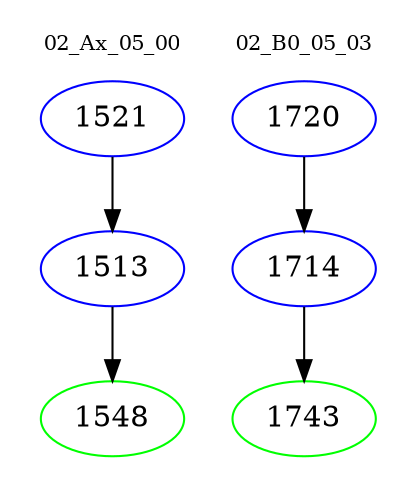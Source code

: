 digraph{
subgraph cluster_0 {
color = white
label = "02_Ax_05_00";
fontsize=10;
T0_1521 [label="1521", color="blue"]
T0_1521 -> T0_1513 [color="black"]
T0_1513 [label="1513", color="blue"]
T0_1513 -> T0_1548 [color="black"]
T0_1548 [label="1548", color="green"]
}
subgraph cluster_1 {
color = white
label = "02_B0_05_03";
fontsize=10;
T1_1720 [label="1720", color="blue"]
T1_1720 -> T1_1714 [color="black"]
T1_1714 [label="1714", color="blue"]
T1_1714 -> T1_1743 [color="black"]
T1_1743 [label="1743", color="green"]
}
}

